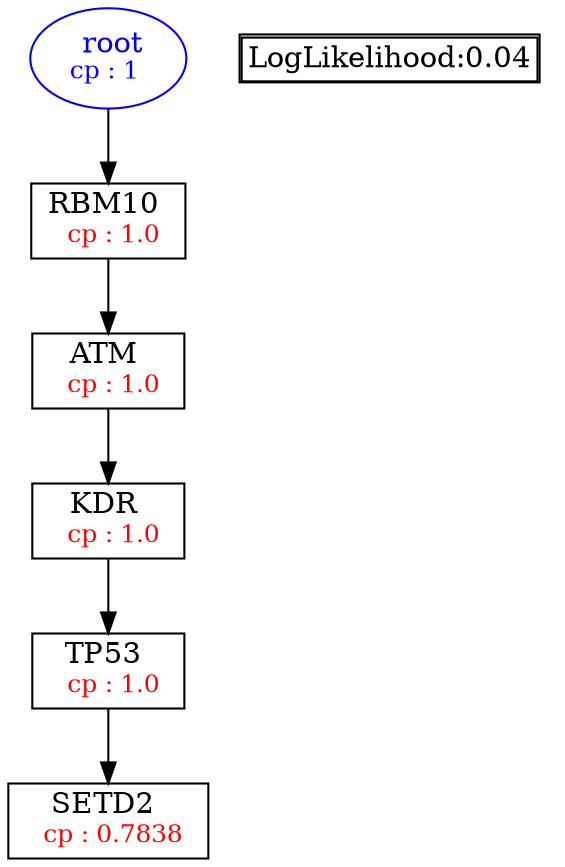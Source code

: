 digraph tree {
    "root" [label=<<font color='Blue'> root</font><br/><font color='Blue' POINT-SIZE='12'>cp : 1 </font>>, shape=oval, color=Blue];
    "S5" [label =<RBM10 <br/> <font color='Red' POINT-SIZE='12'> cp : 1.0 </font>>, shape=box];
    "S1" [label =<ATM <br/> <font color='Red' POINT-SIZE='12'> cp : 1.0 </font>>, shape=box];
    "S4" [label =<KDR <br/> <font color='Red' POINT-SIZE='12'> cp : 1.0 </font>>, shape=box];
    "S2" [label =<TP53 <br/> <font color='Red' POINT-SIZE='12'> cp : 1.0 </font>>, shape=box];
    "S3" [label =<SETD2 <br/> <font color='Red' POINT-SIZE='12'> cp : 0.7838 </font>>, shape=box];
    "root" -> "S5";
    "S5" -> "S1";
    "S1" -> "S4";
    "S4" -> "S2";
    "S2" -> "S3";

    node[shape=plaintext]
    fontsize="10"
    struct1 [label=
    <<TABLE BORDER="1" CELLBORDER="1" CELLSPACING="0" >
    <TR><TD ALIGN="LEFT">LogLikelihood:0.04</TD></TR>
    </TABLE>>];

}
